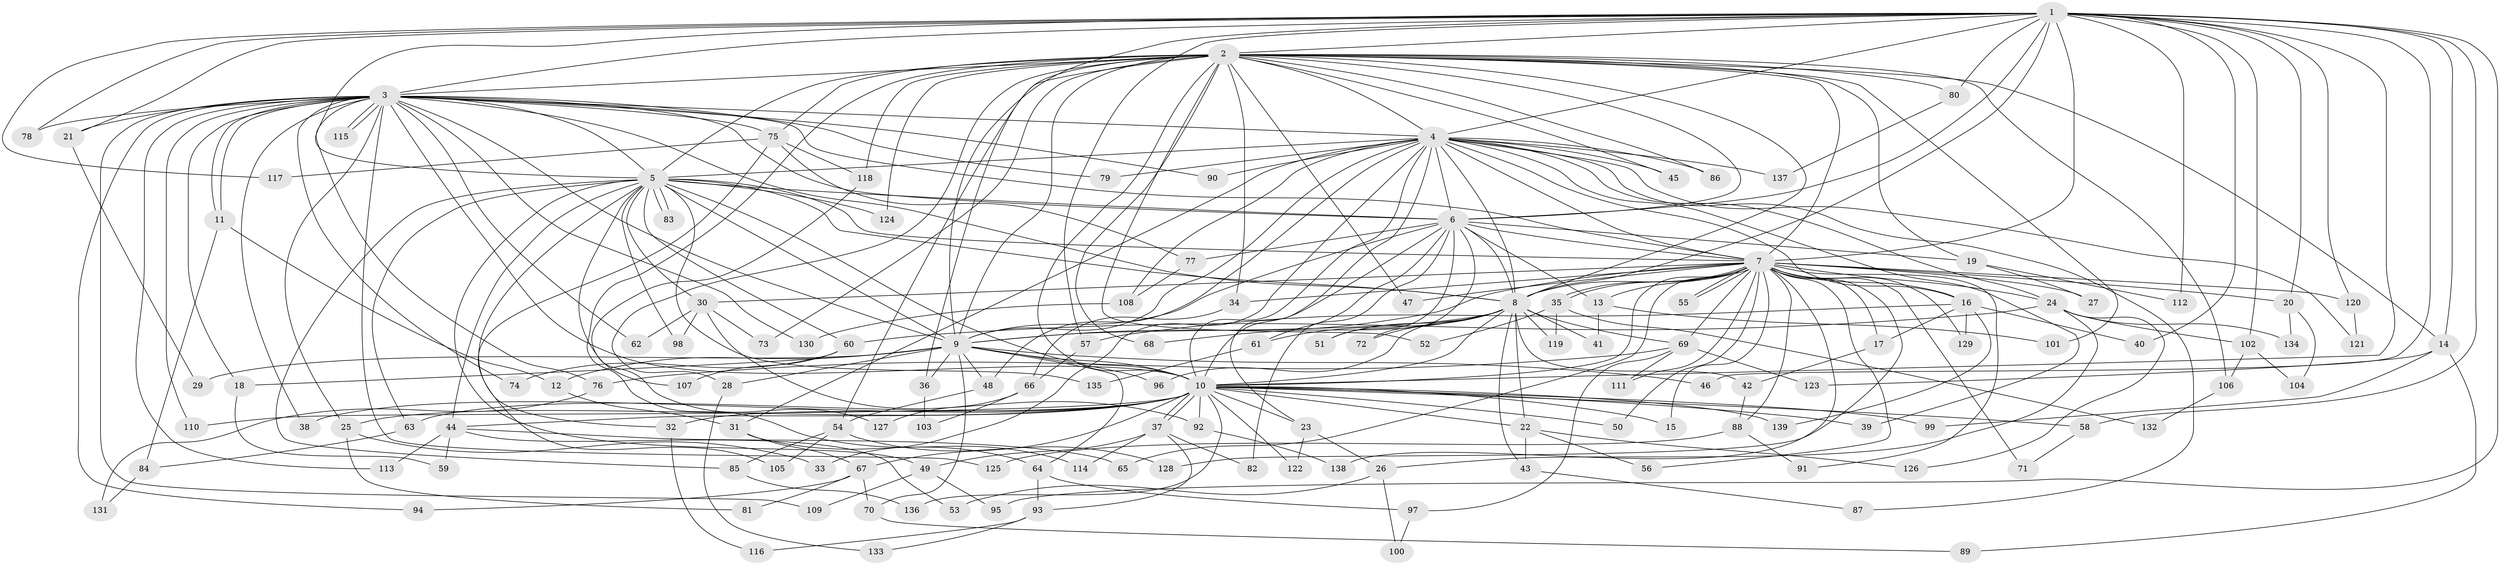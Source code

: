 // Generated by graph-tools (version 1.1) at 2025/49/03/09/25 03:49:37]
// undirected, 139 vertices, 303 edges
graph export_dot {
graph [start="1"]
  node [color=gray90,style=filled];
  1;
  2;
  3;
  4;
  5;
  6;
  7;
  8;
  9;
  10;
  11;
  12;
  13;
  14;
  15;
  16;
  17;
  18;
  19;
  20;
  21;
  22;
  23;
  24;
  25;
  26;
  27;
  28;
  29;
  30;
  31;
  32;
  33;
  34;
  35;
  36;
  37;
  38;
  39;
  40;
  41;
  42;
  43;
  44;
  45;
  46;
  47;
  48;
  49;
  50;
  51;
  52;
  53;
  54;
  55;
  56;
  57;
  58;
  59;
  60;
  61;
  62;
  63;
  64;
  65;
  66;
  67;
  68;
  69;
  70;
  71;
  72;
  73;
  74;
  75;
  76;
  77;
  78;
  79;
  80;
  81;
  82;
  83;
  84;
  85;
  86;
  87;
  88;
  89;
  90;
  91;
  92;
  93;
  94;
  95;
  96;
  97;
  98;
  99;
  100;
  101;
  102;
  103;
  104;
  105;
  106;
  107;
  108;
  109;
  110;
  111;
  112;
  113;
  114;
  115;
  116;
  117;
  118;
  119;
  120;
  121;
  122;
  123;
  124;
  125;
  126;
  127;
  128;
  129;
  130;
  131;
  132;
  133;
  134;
  135;
  136;
  137;
  138;
  139;
  1 -- 2;
  1 -- 3;
  1 -- 4;
  1 -- 5;
  1 -- 6;
  1 -- 7;
  1 -- 8;
  1 -- 9;
  1 -- 10;
  1 -- 14;
  1 -- 20;
  1 -- 21;
  1 -- 40;
  1 -- 46;
  1 -- 57;
  1 -- 58;
  1 -- 78;
  1 -- 80;
  1 -- 95;
  1 -- 102;
  1 -- 112;
  1 -- 117;
  1 -- 120;
  2 -- 3;
  2 -- 4;
  2 -- 5;
  2 -- 6;
  2 -- 7;
  2 -- 8;
  2 -- 9;
  2 -- 10;
  2 -- 14;
  2 -- 19;
  2 -- 28;
  2 -- 34;
  2 -- 36;
  2 -- 45;
  2 -- 47;
  2 -- 52;
  2 -- 54;
  2 -- 68;
  2 -- 73;
  2 -- 75;
  2 -- 80;
  2 -- 86;
  2 -- 101;
  2 -- 106;
  2 -- 114;
  2 -- 118;
  2 -- 124;
  3 -- 4;
  3 -- 5;
  3 -- 6;
  3 -- 7;
  3 -- 8;
  3 -- 9;
  3 -- 10;
  3 -- 11;
  3 -- 11;
  3 -- 18;
  3 -- 21;
  3 -- 25;
  3 -- 38;
  3 -- 62;
  3 -- 74;
  3 -- 75;
  3 -- 76;
  3 -- 78;
  3 -- 79;
  3 -- 90;
  3 -- 94;
  3 -- 109;
  3 -- 110;
  3 -- 113;
  3 -- 115;
  3 -- 115;
  3 -- 125;
  3 -- 130;
  4 -- 5;
  4 -- 6;
  4 -- 7;
  4 -- 8;
  4 -- 9;
  4 -- 10;
  4 -- 16;
  4 -- 23;
  4 -- 24;
  4 -- 31;
  4 -- 33;
  4 -- 39;
  4 -- 45;
  4 -- 48;
  4 -- 79;
  4 -- 86;
  4 -- 87;
  4 -- 90;
  4 -- 108;
  4 -- 121;
  4 -- 137;
  5 -- 6;
  5 -- 7;
  5 -- 8;
  5 -- 9;
  5 -- 10;
  5 -- 30;
  5 -- 32;
  5 -- 44;
  5 -- 49;
  5 -- 60;
  5 -- 63;
  5 -- 83;
  5 -- 83;
  5 -- 85;
  5 -- 98;
  5 -- 107;
  5 -- 124;
  5 -- 135;
  6 -- 7;
  6 -- 8;
  6 -- 9;
  6 -- 10;
  6 -- 13;
  6 -- 19;
  6 -- 51;
  6 -- 61;
  6 -- 72;
  6 -- 77;
  6 -- 82;
  7 -- 8;
  7 -- 9;
  7 -- 10;
  7 -- 13;
  7 -- 15;
  7 -- 16;
  7 -- 17;
  7 -- 20;
  7 -- 24;
  7 -- 27;
  7 -- 30;
  7 -- 34;
  7 -- 35;
  7 -- 35;
  7 -- 47;
  7 -- 50;
  7 -- 55;
  7 -- 55;
  7 -- 56;
  7 -- 65;
  7 -- 69;
  7 -- 71;
  7 -- 88;
  7 -- 91;
  7 -- 111;
  7 -- 120;
  7 -- 128;
  7 -- 129;
  7 -- 138;
  8 -- 9;
  8 -- 10;
  8 -- 22;
  8 -- 41;
  8 -- 42;
  8 -- 43;
  8 -- 51;
  8 -- 61;
  8 -- 68;
  8 -- 69;
  8 -- 72;
  8 -- 96;
  8 -- 119;
  9 -- 10;
  9 -- 12;
  9 -- 18;
  9 -- 28;
  9 -- 29;
  9 -- 36;
  9 -- 46;
  9 -- 48;
  9 -- 64;
  9 -- 70;
  9 -- 96;
  10 -- 15;
  10 -- 22;
  10 -- 23;
  10 -- 25;
  10 -- 32;
  10 -- 37;
  10 -- 37;
  10 -- 38;
  10 -- 39;
  10 -- 44;
  10 -- 50;
  10 -- 58;
  10 -- 63;
  10 -- 67;
  10 -- 92;
  10 -- 99;
  10 -- 110;
  10 -- 122;
  10 -- 136;
  10 -- 139;
  11 -- 12;
  11 -- 84;
  12 -- 31;
  13 -- 41;
  13 -- 101;
  14 -- 89;
  14 -- 99;
  14 -- 123;
  16 -- 17;
  16 -- 40;
  16 -- 57;
  16 -- 129;
  16 -- 139;
  17 -- 42;
  18 -- 59;
  19 -- 27;
  19 -- 112;
  20 -- 104;
  20 -- 134;
  21 -- 29;
  22 -- 43;
  22 -- 56;
  22 -- 126;
  23 -- 26;
  23 -- 122;
  24 -- 26;
  24 -- 60;
  24 -- 102;
  24 -- 126;
  24 -- 134;
  25 -- 33;
  25 -- 81;
  26 -- 53;
  26 -- 100;
  28 -- 133;
  30 -- 62;
  30 -- 73;
  30 -- 92;
  30 -- 98;
  31 -- 64;
  31 -- 67;
  32 -- 116;
  34 -- 66;
  35 -- 52;
  35 -- 119;
  35 -- 132;
  36 -- 103;
  37 -- 49;
  37 -- 82;
  37 -- 93;
  37 -- 114;
  42 -- 88;
  43 -- 87;
  44 -- 53;
  44 -- 59;
  44 -- 65;
  44 -- 113;
  48 -- 54;
  49 -- 95;
  49 -- 109;
  54 -- 85;
  54 -- 105;
  54 -- 128;
  57 -- 66;
  58 -- 71;
  60 -- 74;
  60 -- 107;
  61 -- 135;
  63 -- 84;
  64 -- 93;
  64 -- 97;
  66 -- 103;
  66 -- 127;
  67 -- 70;
  67 -- 81;
  67 -- 94;
  69 -- 76;
  69 -- 97;
  69 -- 111;
  69 -- 123;
  70 -- 89;
  75 -- 77;
  75 -- 105;
  75 -- 117;
  75 -- 118;
  76 -- 131;
  77 -- 108;
  80 -- 137;
  84 -- 131;
  85 -- 136;
  88 -- 91;
  88 -- 125;
  92 -- 138;
  93 -- 116;
  93 -- 133;
  97 -- 100;
  102 -- 104;
  102 -- 106;
  106 -- 132;
  108 -- 130;
  118 -- 127;
  120 -- 121;
}
